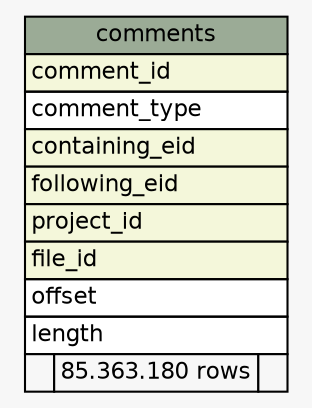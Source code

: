 // dot 2.36.0 on Mac OS X 10.10.3
// SchemaSpy rev 590
digraph "comments" {
  graph [
    rankdir="RL"
    bgcolor="#f7f7f7"
    nodesep="0.18"
    ranksep="0.46"
    fontname="Helvetica"
    fontsize="11"
  ];
  node [
    fontname="Helvetica"
    fontsize="11"
    shape="plaintext"
  ];
  edge [
    arrowsize="0.8"
  ];
  "comments" [
    label=<
    <TABLE BORDER="0" CELLBORDER="1" CELLSPACING="0" BGCOLOR="#ffffff">
      <TR><TD COLSPAN="3" BGCOLOR="#9bab96" ALIGN="CENTER">comments</TD></TR>
      <TR><TD PORT="comment_id" COLSPAN="3" BGCOLOR="#f4f7da" ALIGN="LEFT">comment_id</TD></TR>
      <TR><TD PORT="comment_type" COLSPAN="3" ALIGN="LEFT">comment_type</TD></TR>
      <TR><TD PORT="containing_eid" COLSPAN="3" BGCOLOR="#f4f7da" ALIGN="LEFT">containing_eid</TD></TR>
      <TR><TD PORT="following_eid" COLSPAN="3" BGCOLOR="#f4f7da" ALIGN="LEFT">following_eid</TD></TR>
      <TR><TD PORT="project_id" COLSPAN="3" BGCOLOR="#f4f7da" ALIGN="LEFT">project_id</TD></TR>
      <TR><TD PORT="file_id" COLSPAN="3" BGCOLOR="#f4f7da" ALIGN="LEFT">file_id</TD></TR>
      <TR><TD PORT="offset" COLSPAN="3" ALIGN="LEFT">offset</TD></TR>
      <TR><TD PORT="length" COLSPAN="3" ALIGN="LEFT">length</TD></TR>
      <TR><TD ALIGN="LEFT" BGCOLOR="#f7f7f7">  </TD><TD ALIGN="RIGHT" BGCOLOR="#f7f7f7">85.363.180 rows</TD><TD ALIGN="RIGHT" BGCOLOR="#f7f7f7">  </TD></TR>
    </TABLE>>
    URL="tables/comments.html"
    tooltip="comments"
  ];
}
